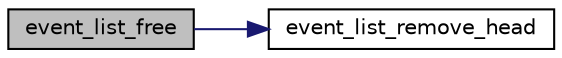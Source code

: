 digraph "event_list_free"
{
 // LATEX_PDF_SIZE
  edge [fontname="Helvetica",fontsize="10",labelfontname="Helvetica",labelfontsize="10"];
  node [fontname="Helvetica",fontsize="10",shape=record];
  rankdir="LR";
  Node1 [label="event_list_free",height=0.2,width=0.4,color="black", fillcolor="grey75", style="filled", fontcolor="black",tooltip=" "];
  Node1 -> Node2 [color="midnightblue",fontsize="10",style="solid",fontname="Helvetica"];
  Node2 [label="event_list_remove_head",height=0.2,width=0.4,color="black", fillcolor="white", style="filled",URL="$pad__list_8c.html#a376bd7ccb27145e4f4e48b3a4864297d",tooltip=" "];
}
